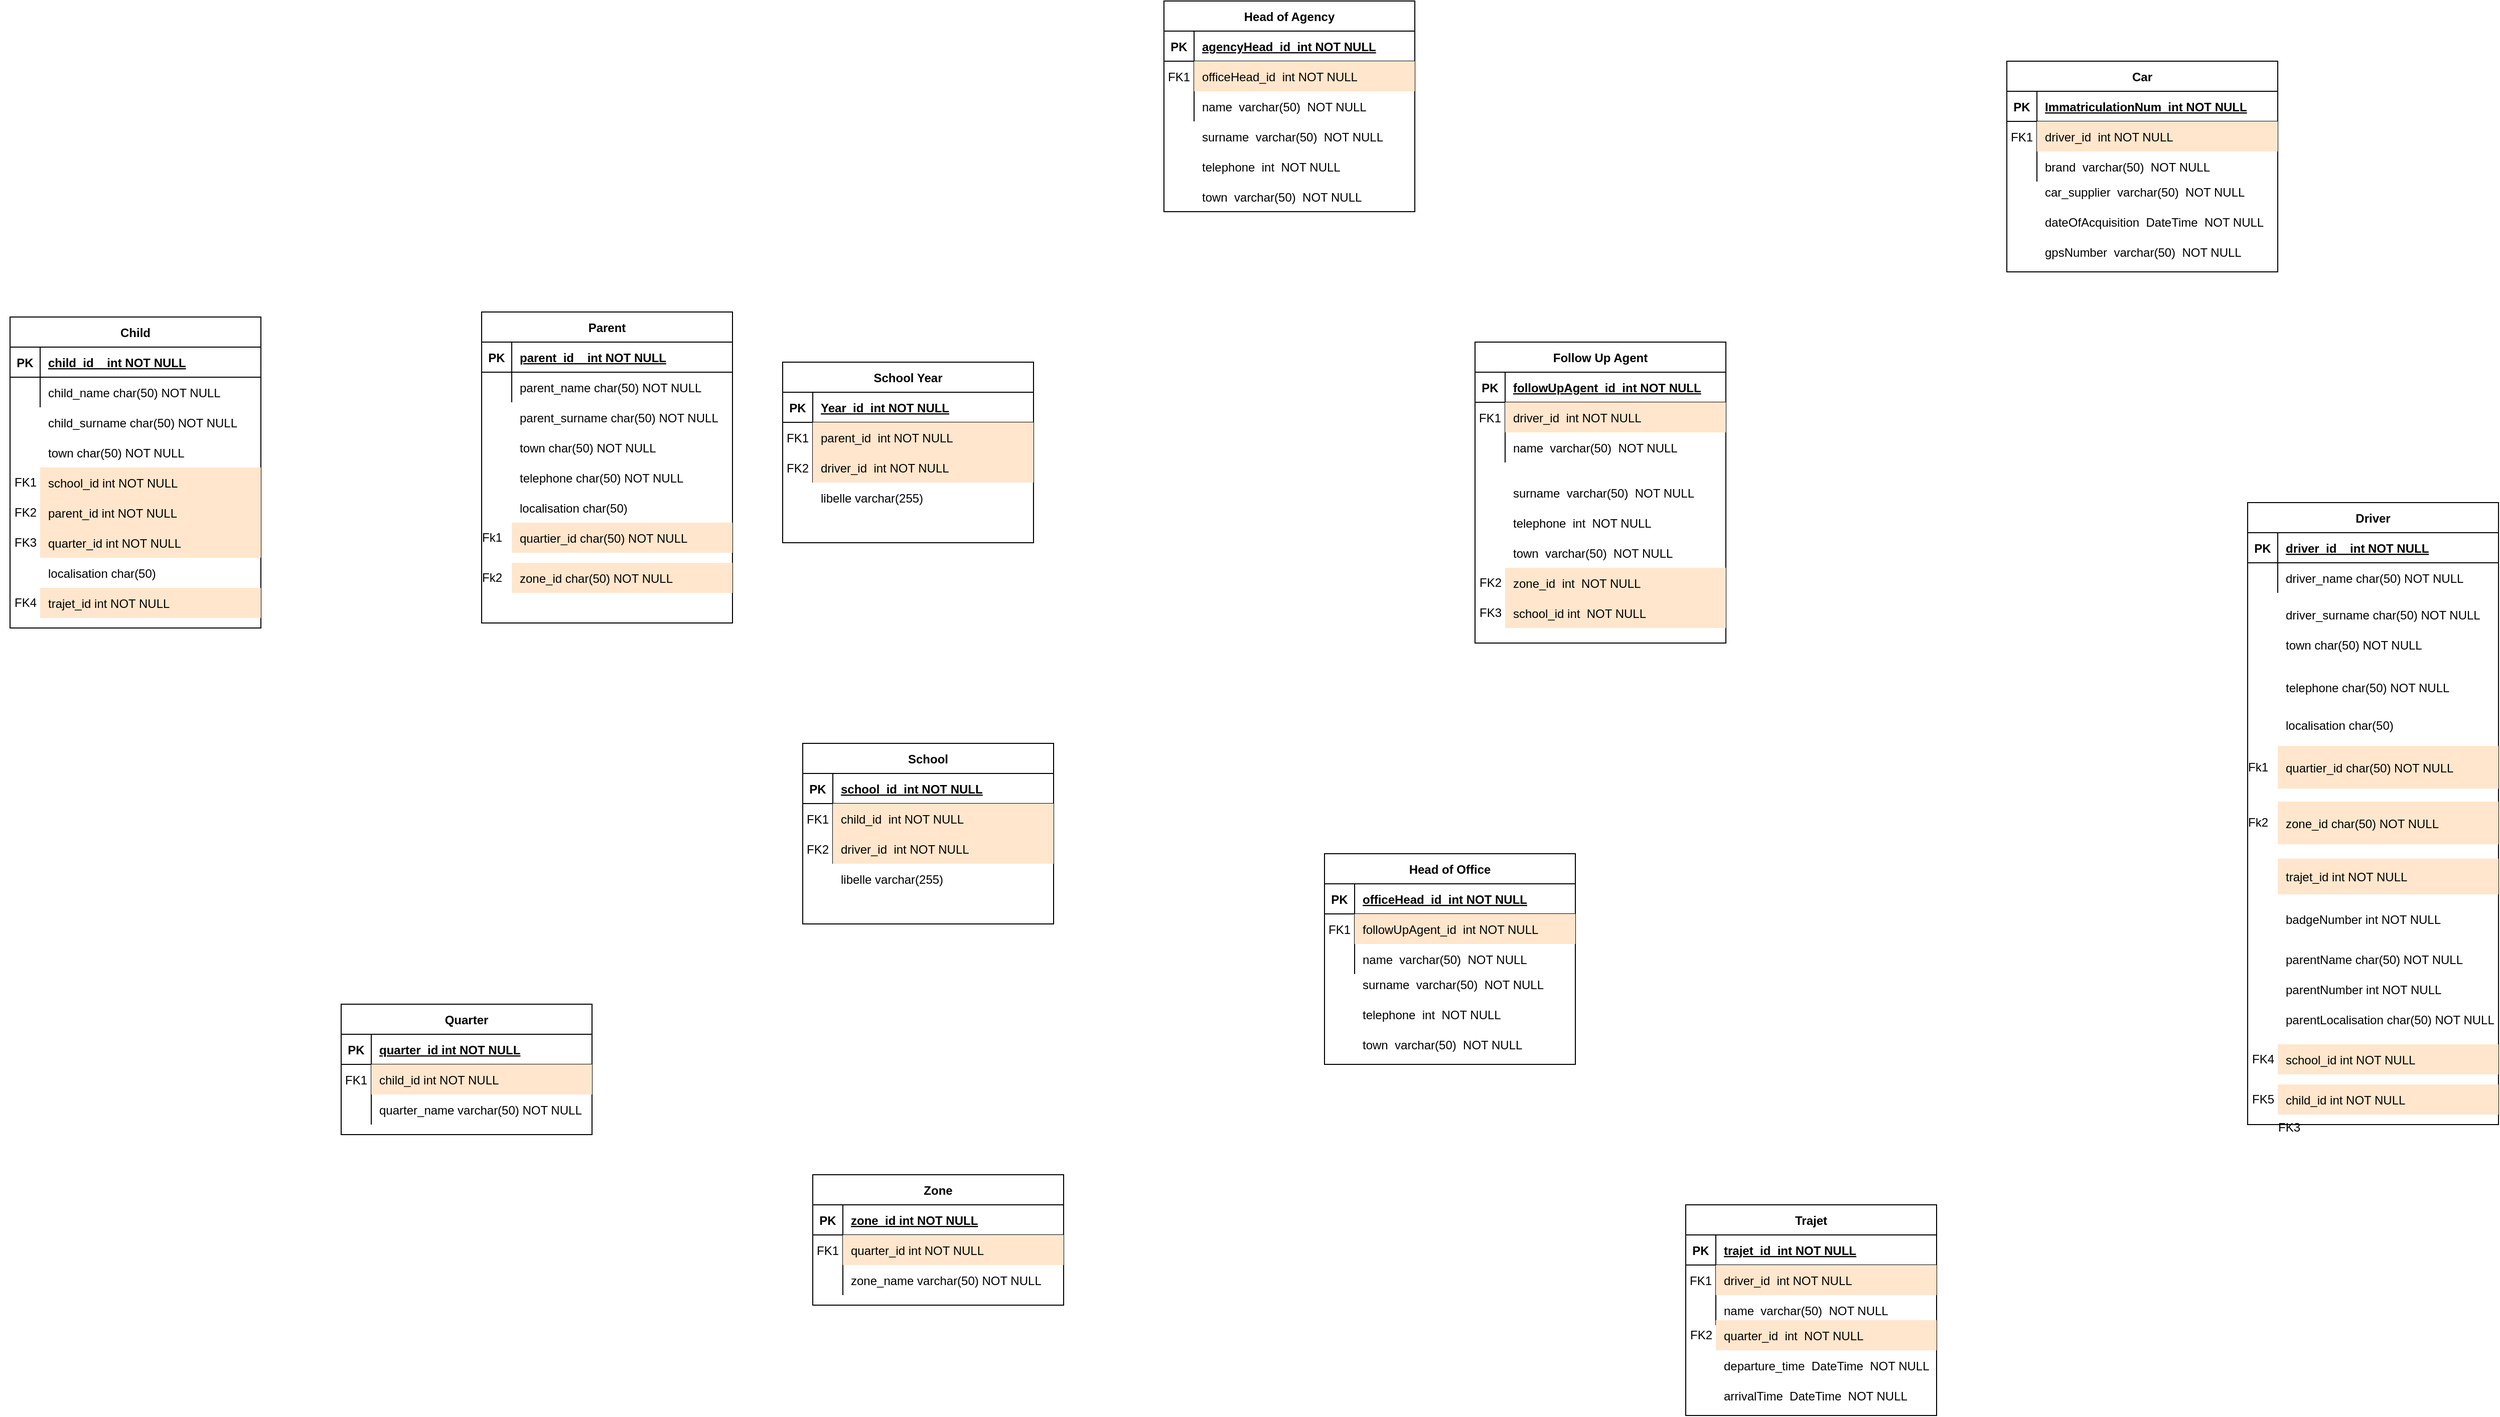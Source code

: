 <mxfile version="23.1.7" type="github">
  <diagram id="R2lEEEUBdFMjLlhIrx00" name="Page-1">
    <mxGraphModel dx="1915" dy="2365" grid="1" gridSize="10" guides="1" tooltips="1" connect="1" arrows="1" fold="1" page="1" pageScale="1" pageWidth="850" pageHeight="1100" math="0" shadow="0" extFonts="Permanent Marker^https://fonts.googleapis.com/css?family=Permanent+Marker">
      <root>
        <mxCell id="0" />
        <mxCell id="1" parent="0" />
        <mxCell id="C-vyLk0tnHw3VtMMgP7b-13" value="Zone" style="shape=table;startSize=30;container=1;collapsible=1;childLayout=tableLayout;fixedRows=1;rowLines=0;fontStyle=1;align=center;resizeLast=1;" parent="1" vertex="1">
          <mxGeometry x="480" y="930" width="250" height="130" as="geometry" />
        </mxCell>
        <mxCell id="C-vyLk0tnHw3VtMMgP7b-14" value="" style="shape=partialRectangle;collapsible=0;dropTarget=0;pointerEvents=0;fillColor=none;points=[[0,0.5],[1,0.5]];portConstraint=eastwest;top=0;left=0;right=0;bottom=1;" parent="C-vyLk0tnHw3VtMMgP7b-13" vertex="1">
          <mxGeometry y="30" width="250" height="30" as="geometry" />
        </mxCell>
        <mxCell id="C-vyLk0tnHw3VtMMgP7b-15" value="PK" style="shape=partialRectangle;overflow=hidden;connectable=0;fillColor=none;top=0;left=0;bottom=0;right=0;fontStyle=1;" parent="C-vyLk0tnHw3VtMMgP7b-14" vertex="1">
          <mxGeometry width="30" height="30" as="geometry">
            <mxRectangle width="30" height="30" as="alternateBounds" />
          </mxGeometry>
        </mxCell>
        <mxCell id="C-vyLk0tnHw3VtMMgP7b-16" value="zone_id int NOT NULL " style="shape=partialRectangle;overflow=hidden;connectable=0;fillColor=none;top=0;left=0;bottom=0;right=0;align=left;spacingLeft=6;fontStyle=5;" parent="C-vyLk0tnHw3VtMMgP7b-14" vertex="1">
          <mxGeometry x="30" width="220" height="30" as="geometry">
            <mxRectangle width="220" height="30" as="alternateBounds" />
          </mxGeometry>
        </mxCell>
        <mxCell id="C-vyLk0tnHw3VtMMgP7b-17" value="" style="shape=partialRectangle;collapsible=0;dropTarget=0;pointerEvents=0;fillColor=none;points=[[0,0.5],[1,0.5]];portConstraint=eastwest;top=0;left=0;right=0;bottom=0;" parent="C-vyLk0tnHw3VtMMgP7b-13" vertex="1">
          <mxGeometry y="60" width="250" height="30" as="geometry" />
        </mxCell>
        <mxCell id="C-vyLk0tnHw3VtMMgP7b-18" value="FK1" style="shape=partialRectangle;overflow=hidden;connectable=0;fillColor=none;top=0;left=0;bottom=0;right=0;" parent="C-vyLk0tnHw3VtMMgP7b-17" vertex="1">
          <mxGeometry width="30" height="30" as="geometry">
            <mxRectangle width="30" height="30" as="alternateBounds" />
          </mxGeometry>
        </mxCell>
        <mxCell id="C-vyLk0tnHw3VtMMgP7b-19" value="quarter_id int NOT NULL" style="shape=partialRectangle;overflow=hidden;connectable=0;fillColor=#ffe6cc;top=0;left=0;bottom=0;right=0;align=left;spacingLeft=6;strokeColor=#d79b00;" parent="C-vyLk0tnHw3VtMMgP7b-17" vertex="1">
          <mxGeometry x="30" width="220" height="30" as="geometry">
            <mxRectangle width="220" height="30" as="alternateBounds" />
          </mxGeometry>
        </mxCell>
        <mxCell id="C-vyLk0tnHw3VtMMgP7b-20" value="" style="shape=partialRectangle;collapsible=0;dropTarget=0;pointerEvents=0;fillColor=none;points=[[0,0.5],[1,0.5]];portConstraint=eastwest;top=0;left=0;right=0;bottom=0;" parent="C-vyLk0tnHw3VtMMgP7b-13" vertex="1">
          <mxGeometry y="90" width="250" height="30" as="geometry" />
        </mxCell>
        <mxCell id="C-vyLk0tnHw3VtMMgP7b-21" value="" style="shape=partialRectangle;overflow=hidden;connectable=0;fillColor=none;top=0;left=0;bottom=0;right=0;" parent="C-vyLk0tnHw3VtMMgP7b-20" vertex="1">
          <mxGeometry width="30" height="30" as="geometry">
            <mxRectangle width="30" height="30" as="alternateBounds" />
          </mxGeometry>
        </mxCell>
        <mxCell id="C-vyLk0tnHw3VtMMgP7b-22" value="zone_name varchar(50) NOT NULL" style="shape=partialRectangle;overflow=hidden;connectable=0;fillColor=none;top=0;left=0;bottom=0;right=0;align=left;spacingLeft=6;" parent="C-vyLk0tnHw3VtMMgP7b-20" vertex="1">
          <mxGeometry x="30" width="220" height="30" as="geometry">
            <mxRectangle width="220" height="30" as="alternateBounds" />
          </mxGeometry>
        </mxCell>
        <mxCell id="ux8gW3kFWDvVowPgA_2Q-26" value="Quarter" style="shape=table;startSize=30;container=1;collapsible=1;childLayout=tableLayout;fixedRows=1;rowLines=0;fontStyle=1;align=center;resizeLast=1;" vertex="1" parent="1">
          <mxGeometry x="10" y="760" width="250" height="130" as="geometry" />
        </mxCell>
        <mxCell id="ux8gW3kFWDvVowPgA_2Q-27" value="" style="shape=partialRectangle;collapsible=0;dropTarget=0;pointerEvents=0;fillColor=none;points=[[0,0.5],[1,0.5]];portConstraint=eastwest;top=0;left=0;right=0;bottom=1;" vertex="1" parent="ux8gW3kFWDvVowPgA_2Q-26">
          <mxGeometry y="30" width="250" height="30" as="geometry" />
        </mxCell>
        <mxCell id="ux8gW3kFWDvVowPgA_2Q-28" value="PK" style="shape=partialRectangle;overflow=hidden;connectable=0;fillColor=none;top=0;left=0;bottom=0;right=0;fontStyle=1;" vertex="1" parent="ux8gW3kFWDvVowPgA_2Q-27">
          <mxGeometry width="30" height="30" as="geometry">
            <mxRectangle width="30" height="30" as="alternateBounds" />
          </mxGeometry>
        </mxCell>
        <mxCell id="ux8gW3kFWDvVowPgA_2Q-29" value="quarter_id int NOT NULL " style="shape=partialRectangle;overflow=hidden;connectable=0;fillColor=none;top=0;left=0;bottom=0;right=0;align=left;spacingLeft=6;fontStyle=5;" vertex="1" parent="ux8gW3kFWDvVowPgA_2Q-27">
          <mxGeometry x="30" width="220" height="30" as="geometry">
            <mxRectangle width="220" height="30" as="alternateBounds" />
          </mxGeometry>
        </mxCell>
        <mxCell id="ux8gW3kFWDvVowPgA_2Q-30" value="" style="shape=partialRectangle;collapsible=0;dropTarget=0;pointerEvents=0;fillColor=none;points=[[0,0.5],[1,0.5]];portConstraint=eastwest;top=0;left=0;right=0;bottom=0;" vertex="1" parent="ux8gW3kFWDvVowPgA_2Q-26">
          <mxGeometry y="60" width="250" height="30" as="geometry" />
        </mxCell>
        <mxCell id="ux8gW3kFWDvVowPgA_2Q-31" value="FK1" style="shape=partialRectangle;overflow=hidden;connectable=0;fillColor=none;top=0;left=0;bottom=0;right=0;" vertex="1" parent="ux8gW3kFWDvVowPgA_2Q-30">
          <mxGeometry width="30" height="30" as="geometry">
            <mxRectangle width="30" height="30" as="alternateBounds" />
          </mxGeometry>
        </mxCell>
        <mxCell id="ux8gW3kFWDvVowPgA_2Q-32" value="child_id int NOT NULL" style="shape=partialRectangle;overflow=hidden;connectable=0;fillColor=#ffe6cc;top=0;left=0;bottom=0;right=0;align=left;spacingLeft=6;strokeColor=#d79b00;" vertex="1" parent="ux8gW3kFWDvVowPgA_2Q-30">
          <mxGeometry x="30" width="220" height="30" as="geometry">
            <mxRectangle width="220" height="30" as="alternateBounds" />
          </mxGeometry>
        </mxCell>
        <mxCell id="ux8gW3kFWDvVowPgA_2Q-33" value="" style="shape=partialRectangle;collapsible=0;dropTarget=0;pointerEvents=0;fillColor=none;points=[[0,0.5],[1,0.5]];portConstraint=eastwest;top=0;left=0;right=0;bottom=0;" vertex="1" parent="ux8gW3kFWDvVowPgA_2Q-26">
          <mxGeometry y="90" width="250" height="30" as="geometry" />
        </mxCell>
        <mxCell id="ux8gW3kFWDvVowPgA_2Q-34" value="" style="shape=partialRectangle;overflow=hidden;connectable=0;fillColor=none;top=0;left=0;bottom=0;right=0;" vertex="1" parent="ux8gW3kFWDvVowPgA_2Q-33">
          <mxGeometry width="30" height="30" as="geometry">
            <mxRectangle width="30" height="30" as="alternateBounds" />
          </mxGeometry>
        </mxCell>
        <mxCell id="ux8gW3kFWDvVowPgA_2Q-35" value="quarter_name varchar(50) NOT NULL" style="shape=partialRectangle;overflow=hidden;connectable=0;fillColor=none;top=0;left=0;bottom=0;right=0;align=left;spacingLeft=6;" vertex="1" parent="ux8gW3kFWDvVowPgA_2Q-33">
          <mxGeometry x="30" width="220" height="30" as="geometry">
            <mxRectangle width="220" height="30" as="alternateBounds" />
          </mxGeometry>
        </mxCell>
        <mxCell id="ux8gW3kFWDvVowPgA_2Q-97" value="" style="group" vertex="1" connectable="0" parent="1">
          <mxGeometry x="990" y="610" width="250" height="210" as="geometry" />
        </mxCell>
        <mxCell id="ux8gW3kFWDvVowPgA_2Q-49" value="Head of Office" style="shape=table;startSize=30;container=1;collapsible=1;childLayout=tableLayout;fixedRows=1;rowLines=0;fontStyle=1;align=center;resizeLast=1;" vertex="1" parent="ux8gW3kFWDvVowPgA_2Q-97">
          <mxGeometry width="250" height="210" as="geometry" />
        </mxCell>
        <mxCell id="ux8gW3kFWDvVowPgA_2Q-50" value="" style="shape=partialRectangle;collapsible=0;dropTarget=0;pointerEvents=0;fillColor=none;points=[[0,0.5],[1,0.5]];portConstraint=eastwest;top=0;left=0;right=0;bottom=1;" vertex="1" parent="ux8gW3kFWDvVowPgA_2Q-49">
          <mxGeometry y="30" width="250" height="30" as="geometry" />
        </mxCell>
        <mxCell id="ux8gW3kFWDvVowPgA_2Q-51" value="PK" style="shape=partialRectangle;overflow=hidden;connectable=0;fillColor=none;top=0;left=0;bottom=0;right=0;fontStyle=1;" vertex="1" parent="ux8gW3kFWDvVowPgA_2Q-50">
          <mxGeometry width="30" height="30" as="geometry">
            <mxRectangle width="30" height="30" as="alternateBounds" />
          </mxGeometry>
        </mxCell>
        <mxCell id="ux8gW3kFWDvVowPgA_2Q-52" value="officeHead_id  int NOT NULL" style="shape=partialRectangle;overflow=hidden;connectable=0;fillColor=none;top=0;left=0;bottom=0;right=0;align=left;spacingLeft=6;fontStyle=5;" vertex="1" parent="ux8gW3kFWDvVowPgA_2Q-50">
          <mxGeometry x="30" width="220" height="30" as="geometry">
            <mxRectangle width="220" height="30" as="alternateBounds" />
          </mxGeometry>
        </mxCell>
        <mxCell id="ux8gW3kFWDvVowPgA_2Q-53" value="" style="shape=partialRectangle;collapsible=0;dropTarget=0;pointerEvents=0;fillColor=none;points=[[0,0.5],[1,0.5]];portConstraint=eastwest;top=0;left=0;right=0;bottom=0;" vertex="1" parent="ux8gW3kFWDvVowPgA_2Q-49">
          <mxGeometry y="60" width="250" height="30" as="geometry" />
        </mxCell>
        <mxCell id="ux8gW3kFWDvVowPgA_2Q-54" value="FK1" style="shape=partialRectangle;overflow=hidden;connectable=0;fillColor=none;top=0;left=0;bottom=0;right=0;" vertex="1" parent="ux8gW3kFWDvVowPgA_2Q-53">
          <mxGeometry width="30" height="30" as="geometry">
            <mxRectangle width="30" height="30" as="alternateBounds" />
          </mxGeometry>
        </mxCell>
        <mxCell id="ux8gW3kFWDvVowPgA_2Q-55" value="followUpAgent_id  int NOT NULL" style="shape=partialRectangle;overflow=hidden;connectable=0;fillColor=#ffe6cc;top=0;left=0;bottom=0;right=0;align=left;spacingLeft=6;strokeColor=#d79b00;" vertex="1" parent="ux8gW3kFWDvVowPgA_2Q-53">
          <mxGeometry x="30" width="220" height="30" as="geometry">
            <mxRectangle width="220" height="30" as="alternateBounds" />
          </mxGeometry>
        </mxCell>
        <mxCell id="ux8gW3kFWDvVowPgA_2Q-56" value="" style="shape=partialRectangle;collapsible=0;dropTarget=0;pointerEvents=0;fillColor=none;points=[[0,0.5],[1,0.5]];portConstraint=eastwest;top=0;left=0;right=0;bottom=0;" vertex="1" parent="ux8gW3kFWDvVowPgA_2Q-49">
          <mxGeometry y="90" width="250" height="30" as="geometry" />
        </mxCell>
        <mxCell id="ux8gW3kFWDvVowPgA_2Q-57" value="" style="shape=partialRectangle;overflow=hidden;connectable=0;fillColor=none;top=0;left=0;bottom=0;right=0;" vertex="1" parent="ux8gW3kFWDvVowPgA_2Q-56">
          <mxGeometry width="30" height="30" as="geometry">
            <mxRectangle width="30" height="30" as="alternateBounds" />
          </mxGeometry>
        </mxCell>
        <mxCell id="ux8gW3kFWDvVowPgA_2Q-58" value="name  varchar(50)  NOT NULL" style="shape=partialRectangle;overflow=hidden;connectable=0;fillColor=none;top=0;left=0;bottom=0;right=0;align=left;spacingLeft=6;" vertex="1" parent="ux8gW3kFWDvVowPgA_2Q-56">
          <mxGeometry x="30" width="220" height="30" as="geometry">
            <mxRectangle width="220" height="30" as="alternateBounds" />
          </mxGeometry>
        </mxCell>
        <mxCell id="ux8gW3kFWDvVowPgA_2Q-59" value="surname  varchar(50)  NOT NULL" style="shape=partialRectangle;overflow=hidden;connectable=0;fillColor=none;top=0;left=0;bottom=0;right=0;align=left;spacingLeft=6;" vertex="1" parent="ux8gW3kFWDvVowPgA_2Q-97">
          <mxGeometry x="30" y="115" width="220" height="30" as="geometry">
            <mxRectangle width="220" height="30" as="alternateBounds" />
          </mxGeometry>
        </mxCell>
        <mxCell id="ux8gW3kFWDvVowPgA_2Q-60" value="telephone  int  NOT NULL" style="shape=partialRectangle;overflow=hidden;connectable=0;fillColor=none;top=0;left=0;bottom=0;right=0;align=left;spacingLeft=6;" vertex="1" parent="ux8gW3kFWDvVowPgA_2Q-97">
          <mxGeometry x="30" y="145" width="220" height="30" as="geometry">
            <mxRectangle width="220" height="30" as="alternateBounds" />
          </mxGeometry>
        </mxCell>
        <mxCell id="ux8gW3kFWDvVowPgA_2Q-61" value="town  varchar(50)  NOT NULL" style="shape=partialRectangle;overflow=hidden;connectable=0;fillColor=none;top=0;left=0;bottom=0;right=0;align=left;spacingLeft=6;" vertex="1" parent="ux8gW3kFWDvVowPgA_2Q-97">
          <mxGeometry x="30" y="175" width="220" height="30" as="geometry">
            <mxRectangle width="220" height="30" as="alternateBounds" />
          </mxGeometry>
        </mxCell>
        <mxCell id="ux8gW3kFWDvVowPgA_2Q-100" value="" style="group" vertex="1" connectable="0" parent="1">
          <mxGeometry x="1130" y="100" width="260" height="300" as="geometry" />
        </mxCell>
        <mxCell id="ux8gW3kFWDvVowPgA_2Q-80" value="Follow Up Agent" style="shape=table;startSize=30;container=1;collapsible=1;childLayout=tableLayout;fixedRows=1;rowLines=0;fontStyle=1;align=center;resizeLast=1;" vertex="1" parent="ux8gW3kFWDvVowPgA_2Q-100">
          <mxGeometry x="10" width="250" height="300" as="geometry" />
        </mxCell>
        <mxCell id="ux8gW3kFWDvVowPgA_2Q-81" value="" style="shape=partialRectangle;collapsible=0;dropTarget=0;pointerEvents=0;fillColor=none;points=[[0,0.5],[1,0.5]];portConstraint=eastwest;top=0;left=0;right=0;bottom=1;" vertex="1" parent="ux8gW3kFWDvVowPgA_2Q-80">
          <mxGeometry y="30" width="250" height="30" as="geometry" />
        </mxCell>
        <mxCell id="ux8gW3kFWDvVowPgA_2Q-82" value="PK" style="shape=partialRectangle;overflow=hidden;connectable=0;fillColor=none;top=0;left=0;bottom=0;right=0;fontStyle=1;" vertex="1" parent="ux8gW3kFWDvVowPgA_2Q-81">
          <mxGeometry width="30" height="30" as="geometry">
            <mxRectangle width="30" height="30" as="alternateBounds" />
          </mxGeometry>
        </mxCell>
        <mxCell id="ux8gW3kFWDvVowPgA_2Q-83" value="followUpAgent_id  int NOT NULL" style="shape=partialRectangle;overflow=hidden;connectable=0;fillColor=none;top=0;left=0;bottom=0;right=0;align=left;spacingLeft=6;fontStyle=5;" vertex="1" parent="ux8gW3kFWDvVowPgA_2Q-81">
          <mxGeometry x="30" width="220" height="30" as="geometry">
            <mxRectangle width="220" height="30" as="alternateBounds" />
          </mxGeometry>
        </mxCell>
        <mxCell id="ux8gW3kFWDvVowPgA_2Q-84" value="" style="shape=partialRectangle;collapsible=0;dropTarget=0;pointerEvents=0;fillColor=none;points=[[0,0.5],[1,0.5]];portConstraint=eastwest;top=0;left=0;right=0;bottom=0;" vertex="1" parent="ux8gW3kFWDvVowPgA_2Q-80">
          <mxGeometry y="60" width="250" height="30" as="geometry" />
        </mxCell>
        <mxCell id="ux8gW3kFWDvVowPgA_2Q-85" value="FK1" style="shape=partialRectangle;overflow=hidden;connectable=0;fillColor=none;top=0;left=0;bottom=0;right=0;" vertex="1" parent="ux8gW3kFWDvVowPgA_2Q-84">
          <mxGeometry width="30" height="30" as="geometry">
            <mxRectangle width="30" height="30" as="alternateBounds" />
          </mxGeometry>
        </mxCell>
        <mxCell id="ux8gW3kFWDvVowPgA_2Q-86" value="driver_id  int NOT NULL" style="shape=partialRectangle;overflow=hidden;connectable=0;fillColor=#ffe6cc;top=0;left=0;bottom=0;right=0;align=left;spacingLeft=6;strokeColor=#d79b00;" vertex="1" parent="ux8gW3kFWDvVowPgA_2Q-84">
          <mxGeometry x="30" width="220" height="30" as="geometry">
            <mxRectangle width="220" height="30" as="alternateBounds" />
          </mxGeometry>
        </mxCell>
        <mxCell id="ux8gW3kFWDvVowPgA_2Q-87" value="" style="shape=partialRectangle;collapsible=0;dropTarget=0;pointerEvents=0;fillColor=none;points=[[0,0.5],[1,0.5]];portConstraint=eastwest;top=0;left=0;right=0;bottom=0;" vertex="1" parent="ux8gW3kFWDvVowPgA_2Q-80">
          <mxGeometry y="90" width="250" height="30" as="geometry" />
        </mxCell>
        <mxCell id="ux8gW3kFWDvVowPgA_2Q-88" value="" style="shape=partialRectangle;overflow=hidden;connectable=0;fillColor=none;top=0;left=0;bottom=0;right=0;" vertex="1" parent="ux8gW3kFWDvVowPgA_2Q-87">
          <mxGeometry width="30" height="30" as="geometry">
            <mxRectangle width="30" height="30" as="alternateBounds" />
          </mxGeometry>
        </mxCell>
        <mxCell id="ux8gW3kFWDvVowPgA_2Q-89" value="name  varchar(50)  NOT NULL" style="shape=partialRectangle;overflow=hidden;connectable=0;fillColor=none;top=0;left=0;bottom=0;right=0;align=left;spacingLeft=6;" vertex="1" parent="ux8gW3kFWDvVowPgA_2Q-87">
          <mxGeometry x="30" width="220" height="30" as="geometry">
            <mxRectangle width="220" height="30" as="alternateBounds" />
          </mxGeometry>
        </mxCell>
        <mxCell id="ux8gW3kFWDvVowPgA_2Q-90" value="surname  varchar(50)  NOT NULL" style="shape=partialRectangle;overflow=hidden;connectable=0;fillColor=none;top=0;left=0;bottom=0;right=0;align=left;spacingLeft=6;" vertex="1" parent="ux8gW3kFWDvVowPgA_2Q-100">
          <mxGeometry x="40" y="135" width="220" height="30" as="geometry">
            <mxRectangle width="220" height="30" as="alternateBounds" />
          </mxGeometry>
        </mxCell>
        <mxCell id="ux8gW3kFWDvVowPgA_2Q-91" value="telephone  int  NOT NULL" style="shape=partialRectangle;overflow=hidden;connectable=0;fillColor=none;top=0;left=0;bottom=0;right=0;align=left;spacingLeft=6;" vertex="1" parent="ux8gW3kFWDvVowPgA_2Q-100">
          <mxGeometry x="40" y="165" width="220" height="30" as="geometry">
            <mxRectangle width="220" height="30" as="alternateBounds" />
          </mxGeometry>
        </mxCell>
        <mxCell id="ux8gW3kFWDvVowPgA_2Q-92" value="town  varchar(50)  NOT NULL" style="shape=partialRectangle;overflow=hidden;connectable=0;fillColor=none;top=0;left=0;bottom=0;right=0;align=left;spacingLeft=6;" vertex="1" parent="ux8gW3kFWDvVowPgA_2Q-100">
          <mxGeometry x="40" y="195" width="220" height="30" as="geometry">
            <mxRectangle width="220" height="30" as="alternateBounds" />
          </mxGeometry>
        </mxCell>
        <mxCell id="ux8gW3kFWDvVowPgA_2Q-93" value="zone_id  int  NOT NULL" style="shape=partialRectangle;overflow=hidden;connectable=0;fillColor=#ffe6cc;top=0;left=0;bottom=0;right=0;align=left;spacingLeft=6;strokeColor=#d79b00;" vertex="1" parent="ux8gW3kFWDvVowPgA_2Q-100">
          <mxGeometry x="40" y="225" width="220" height="30" as="geometry">
            <mxRectangle width="220" height="30" as="alternateBounds" />
          </mxGeometry>
        </mxCell>
        <mxCell id="ux8gW3kFWDvVowPgA_2Q-94" value="school_id int  NOT NULL" style="shape=partialRectangle;overflow=hidden;connectable=0;fillColor=#ffe6cc;top=0;left=0;bottom=0;right=0;align=left;spacingLeft=6;strokeColor=#d79b00;" vertex="1" parent="ux8gW3kFWDvVowPgA_2Q-100">
          <mxGeometry x="40" y="255" width="220" height="30" as="geometry">
            <mxRectangle width="220" height="30" as="alternateBounds" />
          </mxGeometry>
        </mxCell>
        <mxCell id="ux8gW3kFWDvVowPgA_2Q-95" value="FK2" style="text;html=1;align=center;verticalAlign=middle;resizable=0;points=[];autosize=1;strokeColor=none;fillColor=none;" vertex="1" parent="ux8gW3kFWDvVowPgA_2Q-100">
          <mxGeometry y="225" width="50" height="30" as="geometry" />
        </mxCell>
        <mxCell id="ux8gW3kFWDvVowPgA_2Q-96" value="FK3" style="text;html=1;align=center;verticalAlign=middle;resizable=0;points=[];autosize=1;strokeColor=none;fillColor=none;" vertex="1" parent="ux8gW3kFWDvVowPgA_2Q-100">
          <mxGeometry y="255" width="50" height="30" as="geometry" />
        </mxCell>
        <mxCell id="ux8gW3kFWDvVowPgA_2Q-101" value="" style="group" vertex="1" connectable="0" parent="1">
          <mxGeometry x="830" y="-240" width="250" height="210" as="geometry" />
        </mxCell>
        <mxCell id="ux8gW3kFWDvVowPgA_2Q-36" value="Head of Agency" style="shape=table;startSize=30;container=1;collapsible=1;childLayout=tableLayout;fixedRows=1;rowLines=0;fontStyle=1;align=center;resizeLast=1;" vertex="1" parent="ux8gW3kFWDvVowPgA_2Q-101">
          <mxGeometry width="250" height="210" as="geometry" />
        </mxCell>
        <mxCell id="ux8gW3kFWDvVowPgA_2Q-37" value="" style="shape=partialRectangle;collapsible=0;dropTarget=0;pointerEvents=0;fillColor=none;points=[[0,0.5],[1,0.5]];portConstraint=eastwest;top=0;left=0;right=0;bottom=1;" vertex="1" parent="ux8gW3kFWDvVowPgA_2Q-36">
          <mxGeometry y="30" width="250" height="30" as="geometry" />
        </mxCell>
        <mxCell id="ux8gW3kFWDvVowPgA_2Q-38" value="PK" style="shape=partialRectangle;overflow=hidden;connectable=0;fillColor=none;top=0;left=0;bottom=0;right=0;fontStyle=1;" vertex="1" parent="ux8gW3kFWDvVowPgA_2Q-37">
          <mxGeometry width="30" height="30" as="geometry">
            <mxRectangle width="30" height="30" as="alternateBounds" />
          </mxGeometry>
        </mxCell>
        <mxCell id="ux8gW3kFWDvVowPgA_2Q-39" value="agencyHead_id  int NOT NULL" style="shape=partialRectangle;overflow=hidden;connectable=0;fillColor=none;top=0;left=0;bottom=0;right=0;align=left;spacingLeft=6;fontStyle=5;" vertex="1" parent="ux8gW3kFWDvVowPgA_2Q-37">
          <mxGeometry x="30" width="220" height="30" as="geometry">
            <mxRectangle width="220" height="30" as="alternateBounds" />
          </mxGeometry>
        </mxCell>
        <mxCell id="ux8gW3kFWDvVowPgA_2Q-40" value="" style="shape=partialRectangle;collapsible=0;dropTarget=0;pointerEvents=0;fillColor=none;points=[[0,0.5],[1,0.5]];portConstraint=eastwest;top=0;left=0;right=0;bottom=0;" vertex="1" parent="ux8gW3kFWDvVowPgA_2Q-36">
          <mxGeometry y="60" width="250" height="30" as="geometry" />
        </mxCell>
        <mxCell id="ux8gW3kFWDvVowPgA_2Q-41" value="FK1" style="shape=partialRectangle;overflow=hidden;connectable=0;fillColor=none;top=0;left=0;bottom=0;right=0;" vertex="1" parent="ux8gW3kFWDvVowPgA_2Q-40">
          <mxGeometry width="30" height="30" as="geometry">
            <mxRectangle width="30" height="30" as="alternateBounds" />
          </mxGeometry>
        </mxCell>
        <mxCell id="ux8gW3kFWDvVowPgA_2Q-42" value="officeHead_id  int NOT NULL" style="shape=partialRectangle;overflow=hidden;connectable=0;fillColor=#ffe6cc;top=0;left=0;bottom=0;right=0;align=left;spacingLeft=6;strokeColor=#d79b00;" vertex="1" parent="ux8gW3kFWDvVowPgA_2Q-40">
          <mxGeometry x="30" width="220" height="30" as="geometry">
            <mxRectangle width="220" height="30" as="alternateBounds" />
          </mxGeometry>
        </mxCell>
        <mxCell id="ux8gW3kFWDvVowPgA_2Q-43" value="" style="shape=partialRectangle;collapsible=0;dropTarget=0;pointerEvents=0;fillColor=none;points=[[0,0.5],[1,0.5]];portConstraint=eastwest;top=0;left=0;right=0;bottom=0;" vertex="1" parent="ux8gW3kFWDvVowPgA_2Q-36">
          <mxGeometry y="90" width="250" height="30" as="geometry" />
        </mxCell>
        <mxCell id="ux8gW3kFWDvVowPgA_2Q-44" value="" style="shape=partialRectangle;overflow=hidden;connectable=0;fillColor=none;top=0;left=0;bottom=0;right=0;" vertex="1" parent="ux8gW3kFWDvVowPgA_2Q-43">
          <mxGeometry width="30" height="30" as="geometry">
            <mxRectangle width="30" height="30" as="alternateBounds" />
          </mxGeometry>
        </mxCell>
        <mxCell id="ux8gW3kFWDvVowPgA_2Q-45" value="name  varchar(50)  NOT NULL" style="shape=partialRectangle;overflow=hidden;connectable=0;fillColor=none;top=0;left=0;bottom=0;right=0;align=left;spacingLeft=6;" vertex="1" parent="ux8gW3kFWDvVowPgA_2Q-43">
          <mxGeometry x="30" width="220" height="30" as="geometry">
            <mxRectangle width="220" height="30" as="alternateBounds" />
          </mxGeometry>
        </mxCell>
        <mxCell id="ux8gW3kFWDvVowPgA_2Q-46" value="surname  varchar(50)  NOT NULL" style="shape=partialRectangle;overflow=hidden;connectable=0;fillColor=none;top=0;left=0;bottom=0;right=0;align=left;spacingLeft=6;" vertex="1" parent="ux8gW3kFWDvVowPgA_2Q-101">
          <mxGeometry x="30" y="120" width="220" height="30" as="geometry">
            <mxRectangle width="220" height="30" as="alternateBounds" />
          </mxGeometry>
        </mxCell>
        <mxCell id="ux8gW3kFWDvVowPgA_2Q-47" value="telephone  int  NOT NULL" style="shape=partialRectangle;overflow=hidden;connectable=0;fillColor=none;top=0;left=0;bottom=0;right=0;align=left;spacingLeft=6;" vertex="1" parent="ux8gW3kFWDvVowPgA_2Q-101">
          <mxGeometry x="30" y="150" width="220" height="30" as="geometry">
            <mxRectangle width="220" height="30" as="alternateBounds" />
          </mxGeometry>
        </mxCell>
        <mxCell id="ux8gW3kFWDvVowPgA_2Q-48" value="town  varchar(50)  NOT NULL" style="shape=partialRectangle;overflow=hidden;connectable=0;fillColor=none;top=0;left=0;bottom=0;right=0;align=left;spacingLeft=6;" vertex="1" parent="ux8gW3kFWDvVowPgA_2Q-101">
          <mxGeometry x="30" y="180" width="220" height="30" as="geometry">
            <mxRectangle width="220" height="30" as="alternateBounds" />
          </mxGeometry>
        </mxCell>
        <mxCell id="ux8gW3kFWDvVowPgA_2Q-102" value="" style="group" vertex="1" connectable="0" parent="1">
          <mxGeometry x="450" y="120" width="250" height="180" as="geometry" />
        </mxCell>
        <mxCell id="C-vyLk0tnHw3VtMMgP7b-2" value="School Year" style="shape=table;startSize=30;container=1;collapsible=1;childLayout=tableLayout;fixedRows=1;rowLines=0;fontStyle=1;align=center;resizeLast=1;" parent="ux8gW3kFWDvVowPgA_2Q-102" vertex="1">
          <mxGeometry width="250" height="180" as="geometry" />
        </mxCell>
        <mxCell id="C-vyLk0tnHw3VtMMgP7b-3" value="" style="shape=partialRectangle;collapsible=0;dropTarget=0;pointerEvents=0;fillColor=none;points=[[0,0.5],[1,0.5]];portConstraint=eastwest;top=0;left=0;right=0;bottom=1;" parent="C-vyLk0tnHw3VtMMgP7b-2" vertex="1">
          <mxGeometry y="30" width="250" height="30" as="geometry" />
        </mxCell>
        <mxCell id="C-vyLk0tnHw3VtMMgP7b-4" value="PK" style="shape=partialRectangle;overflow=hidden;connectable=0;fillColor=none;top=0;left=0;bottom=0;right=0;fontStyle=1;" parent="C-vyLk0tnHw3VtMMgP7b-3" vertex="1">
          <mxGeometry width="30" height="30" as="geometry">
            <mxRectangle width="30" height="30" as="alternateBounds" />
          </mxGeometry>
        </mxCell>
        <mxCell id="C-vyLk0tnHw3VtMMgP7b-5" value="Year_id  int NOT NULL" style="shape=partialRectangle;overflow=hidden;connectable=0;fillColor=none;top=0;left=0;bottom=0;right=0;align=left;spacingLeft=6;fontStyle=5;" parent="C-vyLk0tnHw3VtMMgP7b-3" vertex="1">
          <mxGeometry x="30" width="220" height="30" as="geometry">
            <mxRectangle width="220" height="30" as="alternateBounds" />
          </mxGeometry>
        </mxCell>
        <mxCell id="C-vyLk0tnHw3VtMMgP7b-6" value="" style="shape=partialRectangle;collapsible=0;dropTarget=0;pointerEvents=0;fillColor=none;points=[[0,0.5],[1,0.5]];portConstraint=eastwest;top=0;left=0;right=0;bottom=0;" parent="C-vyLk0tnHw3VtMMgP7b-2" vertex="1">
          <mxGeometry y="60" width="250" height="30" as="geometry" />
        </mxCell>
        <mxCell id="C-vyLk0tnHw3VtMMgP7b-7" value="FK1" style="shape=partialRectangle;overflow=hidden;connectable=0;fillColor=none;top=0;left=0;bottom=0;right=0;" parent="C-vyLk0tnHw3VtMMgP7b-6" vertex="1">
          <mxGeometry width="30" height="30" as="geometry">
            <mxRectangle width="30" height="30" as="alternateBounds" />
          </mxGeometry>
        </mxCell>
        <mxCell id="C-vyLk0tnHw3VtMMgP7b-8" value="parent_id  int NOT NULL" style="shape=partialRectangle;overflow=hidden;connectable=0;fillColor=#ffe6cc;top=0;left=0;bottom=0;right=0;align=left;spacingLeft=6;strokeColor=#d79b00;" parent="C-vyLk0tnHw3VtMMgP7b-6" vertex="1">
          <mxGeometry x="30" width="220" height="30" as="geometry">
            <mxRectangle width="220" height="30" as="alternateBounds" />
          </mxGeometry>
        </mxCell>
        <mxCell id="C-vyLk0tnHw3VtMMgP7b-9" value="" style="shape=partialRectangle;collapsible=0;dropTarget=0;pointerEvents=0;fillColor=none;points=[[0,0.5],[1,0.5]];portConstraint=eastwest;top=0;left=0;right=0;bottom=0;" parent="C-vyLk0tnHw3VtMMgP7b-2" vertex="1">
          <mxGeometry y="90" width="250" height="30" as="geometry" />
        </mxCell>
        <mxCell id="C-vyLk0tnHw3VtMMgP7b-10" value="FK2" style="shape=partialRectangle;overflow=hidden;connectable=0;fillColor=none;top=0;left=0;bottom=0;right=0;" parent="C-vyLk0tnHw3VtMMgP7b-9" vertex="1">
          <mxGeometry width="30" height="30" as="geometry">
            <mxRectangle width="30" height="30" as="alternateBounds" />
          </mxGeometry>
        </mxCell>
        <mxCell id="C-vyLk0tnHw3VtMMgP7b-11" value="driver_id  int NOT NULL" style="shape=partialRectangle;overflow=hidden;connectable=0;fillColor=#ffe6cc;top=0;left=0;bottom=0;right=0;align=left;spacingLeft=6;strokeColor=#d79b00;" parent="C-vyLk0tnHw3VtMMgP7b-9" vertex="1">
          <mxGeometry x="30" width="220" height="30" as="geometry">
            <mxRectangle width="220" height="30" as="alternateBounds" />
          </mxGeometry>
        </mxCell>
        <mxCell id="ux8gW3kFWDvVowPgA_2Q-14" value="libelle varchar(255) " style="shape=partialRectangle;overflow=hidden;connectable=0;fillColor=none;top=0;left=0;bottom=0;right=0;align=left;spacingLeft=6;" vertex="1" parent="ux8gW3kFWDvVowPgA_2Q-102">
          <mxGeometry x="30" y="120" width="220" height="30" as="geometry">
            <mxRectangle width="220" height="30" as="alternateBounds" />
          </mxGeometry>
        </mxCell>
        <mxCell id="ux8gW3kFWDvVowPgA_2Q-103" value="" style="group" vertex="1" connectable="0" parent="1">
          <mxGeometry x="470" y="500" width="250" height="180" as="geometry" />
        </mxCell>
        <mxCell id="ux8gW3kFWDvVowPgA_2Q-15" value="School" style="shape=table;startSize=30;container=1;collapsible=1;childLayout=tableLayout;fixedRows=1;rowLines=0;fontStyle=1;align=center;resizeLast=1;" vertex="1" parent="ux8gW3kFWDvVowPgA_2Q-103">
          <mxGeometry width="250" height="180" as="geometry" />
        </mxCell>
        <mxCell id="ux8gW3kFWDvVowPgA_2Q-16" value="" style="shape=partialRectangle;collapsible=0;dropTarget=0;pointerEvents=0;fillColor=none;points=[[0,0.5],[1,0.5]];portConstraint=eastwest;top=0;left=0;right=0;bottom=1;" vertex="1" parent="ux8gW3kFWDvVowPgA_2Q-15">
          <mxGeometry y="30" width="250" height="30" as="geometry" />
        </mxCell>
        <mxCell id="ux8gW3kFWDvVowPgA_2Q-17" value="PK" style="shape=partialRectangle;overflow=hidden;connectable=0;fillColor=none;top=0;left=0;bottom=0;right=0;fontStyle=1;" vertex="1" parent="ux8gW3kFWDvVowPgA_2Q-16">
          <mxGeometry width="30" height="30" as="geometry">
            <mxRectangle width="30" height="30" as="alternateBounds" />
          </mxGeometry>
        </mxCell>
        <mxCell id="ux8gW3kFWDvVowPgA_2Q-18" value="school_id  int NOT NULL" style="shape=partialRectangle;overflow=hidden;connectable=0;fillColor=none;top=0;left=0;bottom=0;right=0;align=left;spacingLeft=6;fontStyle=5;" vertex="1" parent="ux8gW3kFWDvVowPgA_2Q-16">
          <mxGeometry x="30" width="220" height="30" as="geometry">
            <mxRectangle width="220" height="30" as="alternateBounds" />
          </mxGeometry>
        </mxCell>
        <mxCell id="ux8gW3kFWDvVowPgA_2Q-19" value="" style="shape=partialRectangle;collapsible=0;dropTarget=0;pointerEvents=0;fillColor=none;points=[[0,0.5],[1,0.5]];portConstraint=eastwest;top=0;left=0;right=0;bottom=0;" vertex="1" parent="ux8gW3kFWDvVowPgA_2Q-15">
          <mxGeometry y="60" width="250" height="30" as="geometry" />
        </mxCell>
        <mxCell id="ux8gW3kFWDvVowPgA_2Q-20" value="FK1" style="shape=partialRectangle;overflow=hidden;connectable=0;fillColor=none;top=0;left=0;bottom=0;right=0;" vertex="1" parent="ux8gW3kFWDvVowPgA_2Q-19">
          <mxGeometry width="30" height="30" as="geometry">
            <mxRectangle width="30" height="30" as="alternateBounds" />
          </mxGeometry>
        </mxCell>
        <mxCell id="ux8gW3kFWDvVowPgA_2Q-21" value="child_id  int NOT NULL" style="shape=partialRectangle;overflow=hidden;connectable=0;fillColor=#ffe6cc;top=0;left=0;bottom=0;right=0;align=left;spacingLeft=6;strokeColor=#d79b00;" vertex="1" parent="ux8gW3kFWDvVowPgA_2Q-19">
          <mxGeometry x="30" width="220" height="30" as="geometry">
            <mxRectangle width="220" height="30" as="alternateBounds" />
          </mxGeometry>
        </mxCell>
        <mxCell id="ux8gW3kFWDvVowPgA_2Q-22" value="" style="shape=partialRectangle;collapsible=0;dropTarget=0;pointerEvents=0;fillColor=none;points=[[0,0.5],[1,0.5]];portConstraint=eastwest;top=0;left=0;right=0;bottom=0;" vertex="1" parent="ux8gW3kFWDvVowPgA_2Q-15">
          <mxGeometry y="90" width="250" height="30" as="geometry" />
        </mxCell>
        <mxCell id="ux8gW3kFWDvVowPgA_2Q-23" value="FK2" style="shape=partialRectangle;overflow=hidden;connectable=0;fillColor=none;top=0;left=0;bottom=0;right=0;" vertex="1" parent="ux8gW3kFWDvVowPgA_2Q-22">
          <mxGeometry width="30" height="30" as="geometry">
            <mxRectangle width="30" height="30" as="alternateBounds" />
          </mxGeometry>
        </mxCell>
        <mxCell id="ux8gW3kFWDvVowPgA_2Q-24" value="driver_id  int NOT NULL" style="shape=partialRectangle;overflow=hidden;connectable=0;fillColor=#ffe6cc;top=0;left=0;bottom=0;right=0;align=left;spacingLeft=6;strokeColor=#d79b00;" vertex="1" parent="ux8gW3kFWDvVowPgA_2Q-22">
          <mxGeometry x="30" width="220" height="30" as="geometry">
            <mxRectangle width="220" height="30" as="alternateBounds" />
          </mxGeometry>
        </mxCell>
        <mxCell id="ux8gW3kFWDvVowPgA_2Q-25" value="libelle varchar(255) " style="shape=partialRectangle;overflow=hidden;connectable=0;fillColor=none;top=0;left=0;bottom=0;right=0;align=left;spacingLeft=6;" vertex="1" parent="ux8gW3kFWDvVowPgA_2Q-103">
          <mxGeometry x="30" y="120" width="220" height="30" as="geometry">
            <mxRectangle width="220" height="30" as="alternateBounds" />
          </mxGeometry>
        </mxCell>
        <mxCell id="ux8gW3kFWDvVowPgA_2Q-104" value="" style="group" vertex="1" connectable="0" parent="1">
          <mxGeometry x="140" y="70" width="260" height="310" as="geometry" />
        </mxCell>
        <mxCell id="C-vyLk0tnHw3VtMMgP7b-23" value="Parent" style="shape=table;startSize=30;container=1;collapsible=1;childLayout=tableLayout;fixedRows=1;rowLines=0;fontStyle=1;align=center;resizeLast=1;" parent="ux8gW3kFWDvVowPgA_2Q-104" vertex="1">
          <mxGeometry x="10" width="250" height="310" as="geometry" />
        </mxCell>
        <mxCell id="C-vyLk0tnHw3VtMMgP7b-24" value="" style="shape=partialRectangle;collapsible=0;dropTarget=0;pointerEvents=0;fillColor=none;points=[[0,0.5],[1,0.5]];portConstraint=eastwest;top=0;left=0;right=0;bottom=1;" parent="C-vyLk0tnHw3VtMMgP7b-23" vertex="1">
          <mxGeometry y="30" width="250" height="30" as="geometry" />
        </mxCell>
        <mxCell id="C-vyLk0tnHw3VtMMgP7b-25" value="PK" style="shape=partialRectangle;overflow=hidden;connectable=0;fillColor=none;top=0;left=0;bottom=0;right=0;fontStyle=1;" parent="C-vyLk0tnHw3VtMMgP7b-24" vertex="1">
          <mxGeometry width="30" height="30" as="geometry">
            <mxRectangle width="30" height="30" as="alternateBounds" />
          </mxGeometry>
        </mxCell>
        <mxCell id="C-vyLk0tnHw3VtMMgP7b-26" value="parent_id    int NOT NULL" style="shape=partialRectangle;overflow=hidden;connectable=0;fillColor=none;top=0;left=0;bottom=0;right=0;align=left;spacingLeft=6;fontStyle=5;" parent="C-vyLk0tnHw3VtMMgP7b-24" vertex="1">
          <mxGeometry x="30" width="220" height="30" as="geometry">
            <mxRectangle width="220" height="30" as="alternateBounds" />
          </mxGeometry>
        </mxCell>
        <mxCell id="C-vyLk0tnHw3VtMMgP7b-27" value="" style="shape=partialRectangle;collapsible=0;dropTarget=0;pointerEvents=0;fillColor=none;points=[[0,0.5],[1,0.5]];portConstraint=eastwest;top=0;left=0;right=0;bottom=0;" parent="C-vyLk0tnHw3VtMMgP7b-23" vertex="1">
          <mxGeometry y="60" width="250" height="30" as="geometry" />
        </mxCell>
        <mxCell id="C-vyLk0tnHw3VtMMgP7b-28" value="" style="shape=partialRectangle;overflow=hidden;connectable=0;fillColor=none;top=0;left=0;bottom=0;right=0;" parent="C-vyLk0tnHw3VtMMgP7b-27" vertex="1">
          <mxGeometry width="30" height="30" as="geometry">
            <mxRectangle width="30" height="30" as="alternateBounds" />
          </mxGeometry>
        </mxCell>
        <mxCell id="C-vyLk0tnHw3VtMMgP7b-29" value="parent_name char(50) NOT NULL" style="shape=partialRectangle;overflow=hidden;connectable=0;fillColor=none;top=0;left=0;bottom=0;right=0;align=left;spacingLeft=6;" parent="C-vyLk0tnHw3VtMMgP7b-27" vertex="1">
          <mxGeometry x="30" width="220" height="30" as="geometry">
            <mxRectangle width="220" height="30" as="alternateBounds" />
          </mxGeometry>
        </mxCell>
        <mxCell id="ux8gW3kFWDvVowPgA_2Q-6" value="parent_surname char(50) NOT NULL" style="shape=partialRectangle;overflow=hidden;connectable=0;fillColor=none;top=0;left=0;bottom=0;right=0;align=left;spacingLeft=6;" vertex="1" parent="ux8gW3kFWDvVowPgA_2Q-104">
          <mxGeometry x="40" y="90" width="220" height="30" as="geometry">
            <mxRectangle width="220" height="30" as="alternateBounds" />
          </mxGeometry>
        </mxCell>
        <mxCell id="ux8gW3kFWDvVowPgA_2Q-7" value="town char(50) NOT NULL" style="shape=partialRectangle;overflow=hidden;connectable=0;fillColor=none;top=0;left=0;bottom=0;right=0;align=left;spacingLeft=6;" vertex="1" parent="ux8gW3kFWDvVowPgA_2Q-104">
          <mxGeometry x="40" y="120" width="220" height="30" as="geometry">
            <mxRectangle width="220" height="30" as="alternateBounds" />
          </mxGeometry>
        </mxCell>
        <mxCell id="ux8gW3kFWDvVowPgA_2Q-8" value="telephone char(50) NOT NULL" style="shape=partialRectangle;overflow=hidden;connectable=0;fillColor=none;top=0;left=0;bottom=0;right=0;align=left;spacingLeft=6;" vertex="1" parent="ux8gW3kFWDvVowPgA_2Q-104">
          <mxGeometry x="40" y="150" width="220" height="30" as="geometry">
            <mxRectangle width="220" height="30" as="alternateBounds" />
          </mxGeometry>
        </mxCell>
        <mxCell id="ux8gW3kFWDvVowPgA_2Q-9" value="localisation char(50) " style="shape=partialRectangle;overflow=hidden;connectable=0;fillColor=none;top=0;left=0;bottom=0;right=0;align=left;spacingLeft=6;" vertex="1" parent="ux8gW3kFWDvVowPgA_2Q-104">
          <mxGeometry x="40" y="180" width="220" height="30" as="geometry">
            <mxRectangle width="220" height="30" as="alternateBounds" />
          </mxGeometry>
        </mxCell>
        <mxCell id="ux8gW3kFWDvVowPgA_2Q-10" value="quartier_id char(50) NOT NULL" style="shape=partialRectangle;overflow=hidden;connectable=0;fillColor=#ffe6cc;top=0;left=0;bottom=0;right=0;align=left;spacingLeft=6;strokeColor=#d79b00;" vertex="1" parent="ux8gW3kFWDvVowPgA_2Q-104">
          <mxGeometry x="40" y="210" width="220" height="30" as="geometry">
            <mxRectangle width="220" height="30" as="alternateBounds" />
          </mxGeometry>
        </mxCell>
        <mxCell id="ux8gW3kFWDvVowPgA_2Q-11" value="zone_id char(50) NOT NULL" style="shape=partialRectangle;overflow=hidden;connectable=0;fillColor=#ffe6cc;top=0;left=0;bottom=0;right=0;align=left;spacingLeft=6;strokeColor=#d79b00;" vertex="1" parent="ux8gW3kFWDvVowPgA_2Q-104">
          <mxGeometry x="40" y="250" width="220" height="30" as="geometry">
            <mxRectangle width="220" height="30" as="alternateBounds" />
          </mxGeometry>
        </mxCell>
        <mxCell id="ux8gW3kFWDvVowPgA_2Q-12" value="Fk1" style="text;html=1;align=center;verticalAlign=middle;resizable=0;points=[];autosize=1;strokeColor=none;fillColor=none;" vertex="1" parent="ux8gW3kFWDvVowPgA_2Q-104">
          <mxGeometry y="210" width="40" height="30" as="geometry" />
        </mxCell>
        <mxCell id="ux8gW3kFWDvVowPgA_2Q-13" value="Fk2" style="text;html=1;align=center;verticalAlign=middle;resizable=0;points=[];autosize=1;strokeColor=none;fillColor=none;" vertex="1" parent="ux8gW3kFWDvVowPgA_2Q-104">
          <mxGeometry y="250" width="40" height="30" as="geometry" />
        </mxCell>
        <mxCell id="ux8gW3kFWDvVowPgA_2Q-105" value="" style="group" vertex="1" connectable="0" parent="1">
          <mxGeometry x="-330" y="75" width="260" height="310" as="geometry" />
        </mxCell>
        <mxCell id="ux8gW3kFWDvVowPgA_2Q-192" value="" style="group" vertex="1" connectable="0" parent="ux8gW3kFWDvVowPgA_2Q-105">
          <mxGeometry width="260" height="310" as="geometry" />
        </mxCell>
        <mxCell id="ux8gW3kFWDvVowPgA_2Q-62" value="Child" style="shape=table;startSize=30;container=1;collapsible=1;childLayout=tableLayout;fixedRows=1;rowLines=0;fontStyle=1;align=center;resizeLast=1;" vertex="1" parent="ux8gW3kFWDvVowPgA_2Q-192">
          <mxGeometry x="10" width="250" height="310" as="geometry" />
        </mxCell>
        <mxCell id="ux8gW3kFWDvVowPgA_2Q-63" value="" style="shape=partialRectangle;collapsible=0;dropTarget=0;pointerEvents=0;fillColor=none;points=[[0,0.5],[1,0.5]];portConstraint=eastwest;top=0;left=0;right=0;bottom=1;" vertex="1" parent="ux8gW3kFWDvVowPgA_2Q-62">
          <mxGeometry y="30" width="250" height="30" as="geometry" />
        </mxCell>
        <mxCell id="ux8gW3kFWDvVowPgA_2Q-64" value="PK" style="shape=partialRectangle;overflow=hidden;connectable=0;fillColor=none;top=0;left=0;bottom=0;right=0;fontStyle=1;" vertex="1" parent="ux8gW3kFWDvVowPgA_2Q-63">
          <mxGeometry width="30" height="30" as="geometry">
            <mxRectangle width="30" height="30" as="alternateBounds" />
          </mxGeometry>
        </mxCell>
        <mxCell id="ux8gW3kFWDvVowPgA_2Q-65" value="child_id    int NOT NULL" style="shape=partialRectangle;overflow=hidden;connectable=0;fillColor=none;top=0;left=0;bottom=0;right=0;align=left;spacingLeft=6;fontStyle=5;" vertex="1" parent="ux8gW3kFWDvVowPgA_2Q-63">
          <mxGeometry x="30" width="220" height="30" as="geometry">
            <mxRectangle width="220" height="30" as="alternateBounds" />
          </mxGeometry>
        </mxCell>
        <mxCell id="ux8gW3kFWDvVowPgA_2Q-66" value="" style="shape=partialRectangle;collapsible=0;dropTarget=0;pointerEvents=0;fillColor=none;points=[[0,0.5],[1,0.5]];portConstraint=eastwest;top=0;left=0;right=0;bottom=0;" vertex="1" parent="ux8gW3kFWDvVowPgA_2Q-62">
          <mxGeometry y="60" width="250" height="30" as="geometry" />
        </mxCell>
        <mxCell id="ux8gW3kFWDvVowPgA_2Q-67" value="" style="shape=partialRectangle;overflow=hidden;connectable=0;fillColor=none;top=0;left=0;bottom=0;right=0;" vertex="1" parent="ux8gW3kFWDvVowPgA_2Q-66">
          <mxGeometry width="30" height="30" as="geometry">
            <mxRectangle width="30" height="30" as="alternateBounds" />
          </mxGeometry>
        </mxCell>
        <mxCell id="ux8gW3kFWDvVowPgA_2Q-68" value="child_name char(50) NOT NULL" style="shape=partialRectangle;overflow=hidden;connectable=0;fillColor=none;top=0;left=0;bottom=0;right=0;align=left;spacingLeft=6;" vertex="1" parent="ux8gW3kFWDvVowPgA_2Q-66">
          <mxGeometry x="30" width="220" height="30" as="geometry">
            <mxRectangle width="220" height="30" as="alternateBounds" />
          </mxGeometry>
        </mxCell>
        <mxCell id="ux8gW3kFWDvVowPgA_2Q-69" value="child_surname char(50) NOT NULL" style="shape=partialRectangle;overflow=hidden;connectable=0;fillColor=none;top=0;left=0;bottom=0;right=0;align=left;spacingLeft=6;" vertex="1" parent="ux8gW3kFWDvVowPgA_2Q-192">
          <mxGeometry x="40" y="90" width="220" height="30" as="geometry">
            <mxRectangle width="220" height="30" as="alternateBounds" />
          </mxGeometry>
        </mxCell>
        <mxCell id="ux8gW3kFWDvVowPgA_2Q-70" value="town char(50) NOT NULL" style="shape=partialRectangle;overflow=hidden;connectable=0;fillColor=none;top=0;left=0;bottom=0;right=0;align=left;spacingLeft=6;" vertex="1" parent="ux8gW3kFWDvVowPgA_2Q-192">
          <mxGeometry x="40" y="120" width="220" height="30" as="geometry">
            <mxRectangle width="220" height="30" as="alternateBounds" />
          </mxGeometry>
        </mxCell>
        <mxCell id="ux8gW3kFWDvVowPgA_2Q-71" value="school_id int NOT NULL" style="shape=partialRectangle;overflow=hidden;connectable=0;fillColor=#ffe6cc;top=0;left=0;bottom=0;right=0;align=left;spacingLeft=6;strokeColor=#d79b00;" vertex="1" parent="ux8gW3kFWDvVowPgA_2Q-192">
          <mxGeometry x="40" y="150" width="220" height="30" as="geometry">
            <mxRectangle width="220" height="30" as="alternateBounds" />
          </mxGeometry>
        </mxCell>
        <mxCell id="ux8gW3kFWDvVowPgA_2Q-72" value="FK1" style="text;html=1;align=center;verticalAlign=middle;resizable=0;points=[];autosize=1;strokeColor=none;fillColor=none;" vertex="1" parent="ux8gW3kFWDvVowPgA_2Q-192">
          <mxGeometry y="150" width="50" height="30" as="geometry" />
        </mxCell>
        <mxCell id="ux8gW3kFWDvVowPgA_2Q-73" value="parent_id int NOT NULL" style="shape=partialRectangle;overflow=hidden;connectable=0;fillColor=#ffe6cc;top=0;left=0;bottom=0;right=0;align=left;spacingLeft=6;strokeColor=#d79b00;" vertex="1" parent="ux8gW3kFWDvVowPgA_2Q-192">
          <mxGeometry x="40" y="180" width="220" height="30" as="geometry">
            <mxRectangle width="220" height="30" as="alternateBounds" />
          </mxGeometry>
        </mxCell>
        <mxCell id="ux8gW3kFWDvVowPgA_2Q-74" value="quarter_id int NOT NULL" style="shape=partialRectangle;overflow=hidden;connectable=0;fillColor=#ffe6cc;top=0;left=0;bottom=0;right=0;align=left;spacingLeft=6;strokeColor=#d79b00;" vertex="1" parent="ux8gW3kFWDvVowPgA_2Q-192">
          <mxGeometry x="40" y="210" width="220" height="30" as="geometry">
            <mxRectangle width="220" height="30" as="alternateBounds" />
          </mxGeometry>
        </mxCell>
        <mxCell id="ux8gW3kFWDvVowPgA_2Q-75" value="localisation char(50) " style="shape=partialRectangle;overflow=hidden;connectable=0;fillColor=none;top=0;left=0;bottom=0;right=0;align=left;spacingLeft=6;" vertex="1" parent="ux8gW3kFWDvVowPgA_2Q-192">
          <mxGeometry x="40" y="240" width="220" height="30" as="geometry">
            <mxRectangle width="220" height="30" as="alternateBounds" />
          </mxGeometry>
        </mxCell>
        <mxCell id="ux8gW3kFWDvVowPgA_2Q-76" value="trajet_id int NOT NULL" style="shape=partialRectangle;overflow=hidden;connectable=0;fillColor=#ffe6cc;top=0;left=0;bottom=0;right=0;align=left;spacingLeft=6;strokeColor=#d79b00;" vertex="1" parent="ux8gW3kFWDvVowPgA_2Q-192">
          <mxGeometry x="40" y="270" width="220" height="30" as="geometry">
            <mxRectangle width="220" height="30" as="alternateBounds" />
          </mxGeometry>
        </mxCell>
        <mxCell id="ux8gW3kFWDvVowPgA_2Q-77" value="FK2" style="text;html=1;align=center;verticalAlign=middle;resizable=0;points=[];autosize=1;strokeColor=none;fillColor=none;" vertex="1" parent="ux8gW3kFWDvVowPgA_2Q-192">
          <mxGeometry y="180" width="50" height="30" as="geometry" />
        </mxCell>
        <mxCell id="ux8gW3kFWDvVowPgA_2Q-78" value="FK3" style="text;html=1;align=center;verticalAlign=middle;resizable=0;points=[];autosize=1;strokeColor=none;fillColor=none;" vertex="1" parent="ux8gW3kFWDvVowPgA_2Q-192">
          <mxGeometry y="210" width="50" height="30" as="geometry" />
        </mxCell>
        <mxCell id="ux8gW3kFWDvVowPgA_2Q-79" value="FK4" style="text;html=1;align=center;verticalAlign=middle;resizable=0;points=[];autosize=1;strokeColor=none;fillColor=none;" vertex="1" parent="ux8gW3kFWDvVowPgA_2Q-192">
          <mxGeometry y="270" width="50" height="30" as="geometry" />
        </mxCell>
        <mxCell id="ux8gW3kFWDvVowPgA_2Q-106" value="" style="group" vertex="1" connectable="0" parent="1">
          <mxGeometry x="1350" y="960" width="250" height="210" as="geometry" />
        </mxCell>
        <mxCell id="ux8gW3kFWDvVowPgA_2Q-107" value="Trajet" style="shape=table;startSize=30;container=1;collapsible=1;childLayout=tableLayout;fixedRows=1;rowLines=0;fontStyle=1;align=center;resizeLast=1;" vertex="1" parent="ux8gW3kFWDvVowPgA_2Q-106">
          <mxGeometry width="250" height="210" as="geometry" />
        </mxCell>
        <mxCell id="ux8gW3kFWDvVowPgA_2Q-108" value="" style="shape=partialRectangle;collapsible=0;dropTarget=0;pointerEvents=0;fillColor=none;points=[[0,0.5],[1,0.5]];portConstraint=eastwest;top=0;left=0;right=0;bottom=1;" vertex="1" parent="ux8gW3kFWDvVowPgA_2Q-107">
          <mxGeometry y="30" width="250" height="30" as="geometry" />
        </mxCell>
        <mxCell id="ux8gW3kFWDvVowPgA_2Q-109" value="PK" style="shape=partialRectangle;overflow=hidden;connectable=0;fillColor=none;top=0;left=0;bottom=0;right=0;fontStyle=1;" vertex="1" parent="ux8gW3kFWDvVowPgA_2Q-108">
          <mxGeometry width="30" height="30" as="geometry">
            <mxRectangle width="30" height="30" as="alternateBounds" />
          </mxGeometry>
        </mxCell>
        <mxCell id="ux8gW3kFWDvVowPgA_2Q-110" value="trajet_id  int NOT NULL" style="shape=partialRectangle;overflow=hidden;connectable=0;fillColor=none;top=0;left=0;bottom=0;right=0;align=left;spacingLeft=6;fontStyle=5;" vertex="1" parent="ux8gW3kFWDvVowPgA_2Q-108">
          <mxGeometry x="30" width="220" height="30" as="geometry">
            <mxRectangle width="220" height="30" as="alternateBounds" />
          </mxGeometry>
        </mxCell>
        <mxCell id="ux8gW3kFWDvVowPgA_2Q-111" value="" style="shape=partialRectangle;collapsible=0;dropTarget=0;pointerEvents=0;fillColor=none;points=[[0,0.5],[1,0.5]];portConstraint=eastwest;top=0;left=0;right=0;bottom=0;" vertex="1" parent="ux8gW3kFWDvVowPgA_2Q-107">
          <mxGeometry y="60" width="250" height="30" as="geometry" />
        </mxCell>
        <mxCell id="ux8gW3kFWDvVowPgA_2Q-112" value="FK1" style="shape=partialRectangle;overflow=hidden;connectable=0;fillColor=none;top=0;left=0;bottom=0;right=0;" vertex="1" parent="ux8gW3kFWDvVowPgA_2Q-111">
          <mxGeometry width="30" height="30" as="geometry">
            <mxRectangle width="30" height="30" as="alternateBounds" />
          </mxGeometry>
        </mxCell>
        <mxCell id="ux8gW3kFWDvVowPgA_2Q-113" value="driver_id  int NOT NULL" style="shape=partialRectangle;overflow=hidden;connectable=0;fillColor=#ffe6cc;top=0;left=0;bottom=0;right=0;align=left;spacingLeft=6;strokeColor=#d79b00;" vertex="1" parent="ux8gW3kFWDvVowPgA_2Q-111">
          <mxGeometry x="30" width="220" height="30" as="geometry">
            <mxRectangle width="220" height="30" as="alternateBounds" />
          </mxGeometry>
        </mxCell>
        <mxCell id="ux8gW3kFWDvVowPgA_2Q-114" value="" style="shape=partialRectangle;collapsible=0;dropTarget=0;pointerEvents=0;fillColor=none;points=[[0,0.5],[1,0.5]];portConstraint=eastwest;top=0;left=0;right=0;bottom=0;" vertex="1" parent="ux8gW3kFWDvVowPgA_2Q-107">
          <mxGeometry y="90" width="250" height="30" as="geometry" />
        </mxCell>
        <mxCell id="ux8gW3kFWDvVowPgA_2Q-115" value="" style="shape=partialRectangle;overflow=hidden;connectable=0;fillColor=none;top=0;left=0;bottom=0;right=0;" vertex="1" parent="ux8gW3kFWDvVowPgA_2Q-114">
          <mxGeometry width="30" height="30" as="geometry">
            <mxRectangle width="30" height="30" as="alternateBounds" />
          </mxGeometry>
        </mxCell>
        <mxCell id="ux8gW3kFWDvVowPgA_2Q-116" value="name  varchar(50)  NOT NULL" style="shape=partialRectangle;overflow=hidden;connectable=0;fillColor=none;top=0;left=0;bottom=0;right=0;align=left;spacingLeft=6;" vertex="1" parent="ux8gW3kFWDvVowPgA_2Q-114">
          <mxGeometry x="30" width="220" height="30" as="geometry">
            <mxRectangle width="220" height="30" as="alternateBounds" />
          </mxGeometry>
        </mxCell>
        <mxCell id="ux8gW3kFWDvVowPgA_2Q-117" value="quarter_id  int  NOT NULL" style="shape=partialRectangle;overflow=hidden;connectable=0;fillColor=#ffe6cc;top=0;left=0;bottom=0;right=0;align=left;spacingLeft=6;strokeColor=#d79b00;" vertex="1" parent="ux8gW3kFWDvVowPgA_2Q-106">
          <mxGeometry x="30" y="115" width="220" height="30" as="geometry">
            <mxRectangle width="220" height="30" as="alternateBounds" />
          </mxGeometry>
        </mxCell>
        <mxCell id="ux8gW3kFWDvVowPgA_2Q-118" value="departure_time  DateTime  NOT NULL" style="shape=partialRectangle;overflow=hidden;connectable=0;fillColor=none;top=0;left=0;bottom=0;right=0;align=left;spacingLeft=6;" vertex="1" parent="ux8gW3kFWDvVowPgA_2Q-106">
          <mxGeometry x="30" y="145" width="220" height="30" as="geometry">
            <mxRectangle width="220" height="30" as="alternateBounds" />
          </mxGeometry>
        </mxCell>
        <mxCell id="ux8gW3kFWDvVowPgA_2Q-119" value="arrivalTime  DateTime  NOT NULL" style="shape=partialRectangle;overflow=hidden;connectable=0;fillColor=none;top=0;left=0;bottom=0;right=0;align=left;spacingLeft=6;" vertex="1" parent="ux8gW3kFWDvVowPgA_2Q-106">
          <mxGeometry x="30" y="175" width="220" height="30" as="geometry">
            <mxRectangle width="220" height="30" as="alternateBounds" />
          </mxGeometry>
        </mxCell>
        <mxCell id="ux8gW3kFWDvVowPgA_2Q-120" value="FK2" style="text;html=1;align=center;verticalAlign=middle;resizable=0;points=[];autosize=1;strokeColor=none;fillColor=none;" vertex="1" parent="ux8gW3kFWDvVowPgA_2Q-106">
          <mxGeometry x="-10" y="115" width="50" height="30" as="geometry" />
        </mxCell>
        <mxCell id="ux8gW3kFWDvVowPgA_2Q-121" value="" style="group" vertex="1" connectable="0" parent="1">
          <mxGeometry x="1670" y="-180" width="270" height="360" as="geometry" />
        </mxCell>
        <mxCell id="ux8gW3kFWDvVowPgA_2Q-122" value="Car" style="shape=table;startSize=30;container=1;collapsible=1;childLayout=tableLayout;fixedRows=1;rowLines=0;fontStyle=1;align=center;resizeLast=1;" vertex="1" parent="ux8gW3kFWDvVowPgA_2Q-121">
          <mxGeometry width="270" height="210" as="geometry" />
        </mxCell>
        <mxCell id="ux8gW3kFWDvVowPgA_2Q-123" value="" style="shape=partialRectangle;collapsible=0;dropTarget=0;pointerEvents=0;fillColor=none;points=[[0,0.5],[1,0.5]];portConstraint=eastwest;top=0;left=0;right=0;bottom=1;" vertex="1" parent="ux8gW3kFWDvVowPgA_2Q-122">
          <mxGeometry y="30" width="270" height="30" as="geometry" />
        </mxCell>
        <mxCell id="ux8gW3kFWDvVowPgA_2Q-124" value="PK" style="shape=partialRectangle;overflow=hidden;connectable=0;fillColor=none;top=0;left=0;bottom=0;right=0;fontStyle=1;" vertex="1" parent="ux8gW3kFWDvVowPgA_2Q-123">
          <mxGeometry width="30" height="30" as="geometry">
            <mxRectangle width="30" height="30" as="alternateBounds" />
          </mxGeometry>
        </mxCell>
        <mxCell id="ux8gW3kFWDvVowPgA_2Q-125" value="ImmatriculationNum  int NOT NULL" style="shape=partialRectangle;overflow=hidden;connectable=0;fillColor=none;top=0;left=0;bottom=0;right=0;align=left;spacingLeft=6;fontStyle=5;" vertex="1" parent="ux8gW3kFWDvVowPgA_2Q-123">
          <mxGeometry x="30" width="240" height="30" as="geometry">
            <mxRectangle width="240" height="30" as="alternateBounds" />
          </mxGeometry>
        </mxCell>
        <mxCell id="ux8gW3kFWDvVowPgA_2Q-126" value="" style="shape=partialRectangle;collapsible=0;dropTarget=0;pointerEvents=0;fillColor=none;points=[[0,0.5],[1,0.5]];portConstraint=eastwest;top=0;left=0;right=0;bottom=0;" vertex="1" parent="ux8gW3kFWDvVowPgA_2Q-122">
          <mxGeometry y="60" width="270" height="30" as="geometry" />
        </mxCell>
        <mxCell id="ux8gW3kFWDvVowPgA_2Q-127" value="FK1" style="shape=partialRectangle;overflow=hidden;connectable=0;fillColor=none;top=0;left=0;bottom=0;right=0;" vertex="1" parent="ux8gW3kFWDvVowPgA_2Q-126">
          <mxGeometry width="30" height="30" as="geometry">
            <mxRectangle width="30" height="30" as="alternateBounds" />
          </mxGeometry>
        </mxCell>
        <mxCell id="ux8gW3kFWDvVowPgA_2Q-128" value="driver_id  int NOT NULL" style="shape=partialRectangle;overflow=hidden;connectable=0;fillColor=#ffe6cc;top=0;left=0;bottom=0;right=0;align=left;spacingLeft=6;strokeColor=#d79b00;" vertex="1" parent="ux8gW3kFWDvVowPgA_2Q-126">
          <mxGeometry x="30" width="240" height="30" as="geometry">
            <mxRectangle width="240" height="30" as="alternateBounds" />
          </mxGeometry>
        </mxCell>
        <mxCell id="ux8gW3kFWDvVowPgA_2Q-129" value="" style="shape=partialRectangle;collapsible=0;dropTarget=0;pointerEvents=0;fillColor=none;points=[[0,0.5],[1,0.5]];portConstraint=eastwest;top=0;left=0;right=0;bottom=0;" vertex="1" parent="ux8gW3kFWDvVowPgA_2Q-122">
          <mxGeometry y="90" width="270" height="30" as="geometry" />
        </mxCell>
        <mxCell id="ux8gW3kFWDvVowPgA_2Q-130" value="" style="shape=partialRectangle;overflow=hidden;connectable=0;fillColor=none;top=0;left=0;bottom=0;right=0;" vertex="1" parent="ux8gW3kFWDvVowPgA_2Q-129">
          <mxGeometry width="30" height="30" as="geometry">
            <mxRectangle width="30" height="30" as="alternateBounds" />
          </mxGeometry>
        </mxCell>
        <mxCell id="ux8gW3kFWDvVowPgA_2Q-131" value="brand  varchar(50)  NOT NULL" style="shape=partialRectangle;overflow=hidden;connectable=0;fillColor=none;top=0;left=0;bottom=0;right=0;align=left;spacingLeft=6;" vertex="1" parent="ux8gW3kFWDvVowPgA_2Q-129">
          <mxGeometry x="30" width="240" height="30" as="geometry">
            <mxRectangle width="240" height="30" as="alternateBounds" />
          </mxGeometry>
        </mxCell>
        <mxCell id="ux8gW3kFWDvVowPgA_2Q-136" value="car_supplier  varchar(50)  NOT NULL" style="shape=partialRectangle;overflow=hidden;connectable=0;fillColor=none;top=0;left=0;bottom=0;right=0;align=left;spacingLeft=6;" vertex="1" parent="ux8gW3kFWDvVowPgA_2Q-121">
          <mxGeometry x="30" y="115" width="220" height="30" as="geometry">
            <mxRectangle width="220" height="30" as="alternateBounds" />
          </mxGeometry>
        </mxCell>
        <mxCell id="ux8gW3kFWDvVowPgA_2Q-137" value="dateOfAcquisition  DateTime  NOT NULL" style="shape=partialRectangle;overflow=hidden;connectable=0;fillColor=none;top=0;left=0;bottom=0;right=0;align=left;spacingLeft=6;" vertex="1" parent="ux8gW3kFWDvVowPgA_2Q-121">
          <mxGeometry x="30" y="145" width="240" height="30" as="geometry">
            <mxRectangle width="220" height="30" as="alternateBounds" />
          </mxGeometry>
        </mxCell>
        <mxCell id="ux8gW3kFWDvVowPgA_2Q-138" value="gpsNumber  varchar(50)  NOT NULL" style="shape=partialRectangle;overflow=hidden;connectable=0;fillColor=none;top=0;left=0;bottom=0;right=0;align=left;spacingLeft=6;" vertex="1" parent="ux8gW3kFWDvVowPgA_2Q-121">
          <mxGeometry x="30" y="175" width="220" height="30" as="geometry">
            <mxRectangle width="220" height="30" as="alternateBounds" />
          </mxGeometry>
        </mxCell>
        <mxCell id="ux8gW3kFWDvVowPgA_2Q-159" value="" style="group" vertex="1" connectable="0" parent="1">
          <mxGeometry x="1900" y="260" width="260" height="620" as="geometry" />
        </mxCell>
        <mxCell id="ux8gW3kFWDvVowPgA_2Q-189" value="" style="group" vertex="1" connectable="0" parent="ux8gW3kFWDvVowPgA_2Q-159">
          <mxGeometry width="260" height="620" as="geometry" />
        </mxCell>
        <mxCell id="ux8gW3kFWDvVowPgA_2Q-173" value="Fk1" style="text;html=1;align=center;verticalAlign=middle;resizable=0;points=[];autosize=1;strokeColor=none;fillColor=none;" vertex="1" parent="ux8gW3kFWDvVowPgA_2Q-189">
          <mxGeometry y="248.875" width="40" height="30" as="geometry" />
        </mxCell>
        <mxCell id="ux8gW3kFWDvVowPgA_2Q-174" value="Fk2" style="text;html=1;align=center;verticalAlign=middle;resizable=0;points=[];autosize=1;strokeColor=none;fillColor=none;" vertex="1" parent="ux8gW3kFWDvVowPgA_2Q-189">
          <mxGeometry y="304.359" width="40" height="30" as="geometry" />
        </mxCell>
        <mxCell id="ux8gW3kFWDvVowPgA_2Q-184" value="FK4" style="text;html=1;align=center;verticalAlign=middle;resizable=0;points=[];autosize=1;strokeColor=none;fillColor=none;" vertex="1" parent="ux8gW3kFWDvVowPgA_2Q-189">
          <mxGeometry y="540" width="50" height="30" as="geometry" />
        </mxCell>
        <mxCell id="ux8gW3kFWDvVowPgA_2Q-185" value="FK5" style="text;html=1;align=center;verticalAlign=middle;resizable=0;points=[];autosize=1;strokeColor=none;fillColor=none;" vertex="1" parent="ux8gW3kFWDvVowPgA_2Q-189">
          <mxGeometry y="580" width="50" height="30" as="geometry" />
        </mxCell>
        <mxCell id="ux8gW3kFWDvVowPgA_2Q-186" value="" style="group" vertex="1" connectable="0" parent="ux8gW3kFWDvVowPgA_2Q-189">
          <mxGeometry x="10" width="250" height="620" as="geometry" />
        </mxCell>
        <mxCell id="ux8gW3kFWDvVowPgA_2Q-160" value="Driver" style="shape=table;startSize=30;container=1;collapsible=1;childLayout=tableLayout;fixedRows=1;rowLines=0;fontStyle=1;align=center;resizeLast=1;" vertex="1" parent="ux8gW3kFWDvVowPgA_2Q-186">
          <mxGeometry width="250" height="620" as="geometry" />
        </mxCell>
        <mxCell id="ux8gW3kFWDvVowPgA_2Q-161" value="" style="shape=partialRectangle;collapsible=0;dropTarget=0;pointerEvents=0;fillColor=none;points=[[0,0.5],[1,0.5]];portConstraint=eastwest;top=0;left=0;right=0;bottom=1;" vertex="1" parent="ux8gW3kFWDvVowPgA_2Q-160">
          <mxGeometry y="30" width="250" height="30" as="geometry" />
        </mxCell>
        <mxCell id="ux8gW3kFWDvVowPgA_2Q-162" value="PK" style="shape=partialRectangle;overflow=hidden;connectable=0;fillColor=none;top=0;left=0;bottom=0;right=0;fontStyle=1;" vertex="1" parent="ux8gW3kFWDvVowPgA_2Q-161">
          <mxGeometry width="30" height="30" as="geometry">
            <mxRectangle width="30" height="30" as="alternateBounds" />
          </mxGeometry>
        </mxCell>
        <mxCell id="ux8gW3kFWDvVowPgA_2Q-163" value="driver_id    int NOT NULL" style="shape=partialRectangle;overflow=hidden;connectable=0;fillColor=none;top=0;left=0;bottom=0;right=0;align=left;spacingLeft=6;fontStyle=5;" vertex="1" parent="ux8gW3kFWDvVowPgA_2Q-161">
          <mxGeometry x="30" width="220" height="30" as="geometry">
            <mxRectangle width="220" height="30" as="alternateBounds" />
          </mxGeometry>
        </mxCell>
        <mxCell id="ux8gW3kFWDvVowPgA_2Q-164" value="" style="shape=partialRectangle;collapsible=0;dropTarget=0;pointerEvents=0;fillColor=none;points=[[0,0.5],[1,0.5]];portConstraint=eastwest;top=0;left=0;right=0;bottom=0;" vertex="1" parent="ux8gW3kFWDvVowPgA_2Q-160">
          <mxGeometry y="60" width="250" height="30" as="geometry" />
        </mxCell>
        <mxCell id="ux8gW3kFWDvVowPgA_2Q-165" value="" style="shape=partialRectangle;overflow=hidden;connectable=0;fillColor=none;top=0;left=0;bottom=0;right=0;" vertex="1" parent="ux8gW3kFWDvVowPgA_2Q-164">
          <mxGeometry width="30" height="30" as="geometry">
            <mxRectangle width="30" height="30" as="alternateBounds" />
          </mxGeometry>
        </mxCell>
        <mxCell id="ux8gW3kFWDvVowPgA_2Q-166" value="driver_name char(50) NOT NULL" style="shape=partialRectangle;overflow=hidden;connectable=0;fillColor=none;top=0;left=0;bottom=0;right=0;align=left;spacingLeft=6;" vertex="1" parent="ux8gW3kFWDvVowPgA_2Q-164">
          <mxGeometry x="30" width="220" height="30" as="geometry">
            <mxRectangle width="220" height="30" as="alternateBounds" />
          </mxGeometry>
        </mxCell>
        <mxCell id="ux8gW3kFWDvVowPgA_2Q-167" value="driver_surname char(50) NOT NULL" style="shape=partialRectangle;overflow=hidden;connectable=0;fillColor=none;top=0;left=0;bottom=0;right=0;align=left;spacingLeft=6;" vertex="1" parent="ux8gW3kFWDvVowPgA_2Q-186">
          <mxGeometry x="30" y="90.002" width="220" height="42.581" as="geometry">
            <mxRectangle width="220" height="30" as="alternateBounds" />
          </mxGeometry>
        </mxCell>
        <mxCell id="ux8gW3kFWDvVowPgA_2Q-168" value="town char(50) NOT NULL" style="shape=partialRectangle;overflow=hidden;connectable=0;fillColor=none;top=0;left=0;bottom=0;right=0;align=left;spacingLeft=6;" vertex="1" parent="ux8gW3kFWDvVowPgA_2Q-186">
          <mxGeometry x="30" y="120.003" width="220" height="42.581" as="geometry">
            <mxRectangle width="220" height="30" as="alternateBounds" />
          </mxGeometry>
        </mxCell>
        <mxCell id="ux8gW3kFWDvVowPgA_2Q-169" value="telephone char(50) NOT NULL" style="shape=partialRectangle;overflow=hidden;connectable=0;fillColor=none;top=0;left=0;bottom=0;right=0;align=left;spacingLeft=6;" vertex="1" parent="ux8gW3kFWDvVowPgA_2Q-186">
          <mxGeometry x="30" y="162.583" width="220" height="42.581" as="geometry">
            <mxRectangle width="220" height="30" as="alternateBounds" />
          </mxGeometry>
        </mxCell>
        <mxCell id="ux8gW3kFWDvVowPgA_2Q-170" value="localisation char(50) " style="shape=partialRectangle;overflow=hidden;connectable=0;fillColor=none;top=0;left=0;bottom=0;right=0;align=left;spacingLeft=6;" vertex="1" parent="ux8gW3kFWDvVowPgA_2Q-186">
          <mxGeometry x="30" y="200.004" width="220" height="42.581" as="geometry">
            <mxRectangle width="220" height="30" as="alternateBounds" />
          </mxGeometry>
        </mxCell>
        <mxCell id="ux8gW3kFWDvVowPgA_2Q-171" value="quartier_id char(50) NOT NULL" style="shape=partialRectangle;overflow=hidden;connectable=0;fillColor=#ffe6cc;top=0;left=0;bottom=0;right=0;align=left;spacingLeft=6;strokeColor=#d79b00;" vertex="1" parent="ux8gW3kFWDvVowPgA_2Q-186">
          <mxGeometry x="30" y="242.585" width="220" height="42.581" as="geometry">
            <mxRectangle width="220" height="30" as="alternateBounds" />
          </mxGeometry>
        </mxCell>
        <mxCell id="ux8gW3kFWDvVowPgA_2Q-172" value="zone_id char(50) NOT NULL" style="shape=partialRectangle;overflow=hidden;connectable=0;fillColor=#ffe6cc;top=0;left=0;bottom=0;right=0;align=left;spacingLeft=6;strokeColor=#d79b00;" vertex="1" parent="ux8gW3kFWDvVowPgA_2Q-186">
          <mxGeometry x="30" y="298.069" width="220" height="42.581" as="geometry">
            <mxRectangle width="220" height="30" as="alternateBounds" />
          </mxGeometry>
        </mxCell>
        <mxCell id="ux8gW3kFWDvVowPgA_2Q-175" value="trajet_id int NOT NULL" style="shape=partialRectangle;overflow=hidden;connectable=0;fillColor=#ffe6cc;top=0;left=0;bottom=0;right=0;align=left;spacingLeft=6;strokeColor=#d79b00;" vertex="1" parent="ux8gW3kFWDvVowPgA_2Q-186">
          <mxGeometry x="30" y="354.84" width="220" height="35.68" as="geometry">
            <mxRectangle width="220" height="30" as="alternateBounds" />
          </mxGeometry>
        </mxCell>
        <mxCell id="ux8gW3kFWDvVowPgA_2Q-177" value="badgeNumber int NOT NULL" style="shape=partialRectangle;overflow=hidden;connectable=0;fillColor=none;top=0;left=0;bottom=0;right=0;align=left;spacingLeft=6;" vertex="1" parent="ux8gW3kFWDvVowPgA_2Q-186">
          <mxGeometry x="30" y="400" width="220" height="30" as="geometry">
            <mxRectangle width="220" height="30" as="alternateBounds" />
          </mxGeometry>
        </mxCell>
        <mxCell id="ux8gW3kFWDvVowPgA_2Q-178" value="parentName char(50) NOT NULL" style="shape=partialRectangle;overflow=hidden;connectable=0;fillColor=none;top=0;left=0;bottom=0;right=0;align=left;spacingLeft=6;" vertex="1" parent="ux8gW3kFWDvVowPgA_2Q-186">
          <mxGeometry x="30" y="440" width="220" height="30" as="geometry">
            <mxRectangle width="220" height="30" as="alternateBounds" />
          </mxGeometry>
        </mxCell>
        <mxCell id="ux8gW3kFWDvVowPgA_2Q-179" value="parentNumber int NOT NULL" style="shape=partialRectangle;overflow=hidden;connectable=0;fillColor=none;top=0;left=0;bottom=0;right=0;align=left;spacingLeft=6;" vertex="1" parent="ux8gW3kFWDvVowPgA_2Q-186">
          <mxGeometry x="30" y="470" width="220" height="30" as="geometry">
            <mxRectangle width="220" height="30" as="alternateBounds" />
          </mxGeometry>
        </mxCell>
        <mxCell id="ux8gW3kFWDvVowPgA_2Q-180" value="parentLocalisation char(50) NOT NULL" style="shape=partialRectangle;overflow=hidden;connectable=0;fillColor=none;top=0;left=0;bottom=0;right=0;align=left;spacingLeft=6;" vertex="1" parent="ux8gW3kFWDvVowPgA_2Q-186">
          <mxGeometry x="30" y="500" width="220" height="30" as="geometry">
            <mxRectangle width="220" height="30" as="alternateBounds" />
          </mxGeometry>
        </mxCell>
        <mxCell id="ux8gW3kFWDvVowPgA_2Q-181" value="school_id int NOT NULL" style="shape=partialRectangle;overflow=hidden;connectable=0;fillColor=#ffe6cc;top=0;left=0;bottom=0;right=0;align=left;spacingLeft=6;strokeColor=#d79b00;" vertex="1" parent="ux8gW3kFWDvVowPgA_2Q-186">
          <mxGeometry x="30" y="540" width="220" height="30" as="geometry">
            <mxRectangle width="220" height="30" as="alternateBounds" />
          </mxGeometry>
        </mxCell>
        <mxCell id="ux8gW3kFWDvVowPgA_2Q-182" value="child_id int NOT NULL" style="shape=partialRectangle;overflow=hidden;connectable=0;fillColor=#ffe6cc;top=0;left=0;bottom=0;right=0;align=left;spacingLeft=6;strokeColor=#d79b00;" vertex="1" parent="ux8gW3kFWDvVowPgA_2Q-186">
          <mxGeometry x="30" y="580" width="220" height="30" as="geometry">
            <mxRectangle width="220" height="30" as="alternateBounds" />
          </mxGeometry>
        </mxCell>
        <mxCell id="ux8gW3kFWDvVowPgA_2Q-183" value="FK3" style="text;html=1;align=center;verticalAlign=middle;resizable=0;points=[];autosize=1;strokeColor=none;fillColor=none;" vertex="1" parent="1">
          <mxGeometry x="1926" y="868" width="50" height="30" as="geometry" />
        </mxCell>
      </root>
    </mxGraphModel>
  </diagram>
</mxfile>
